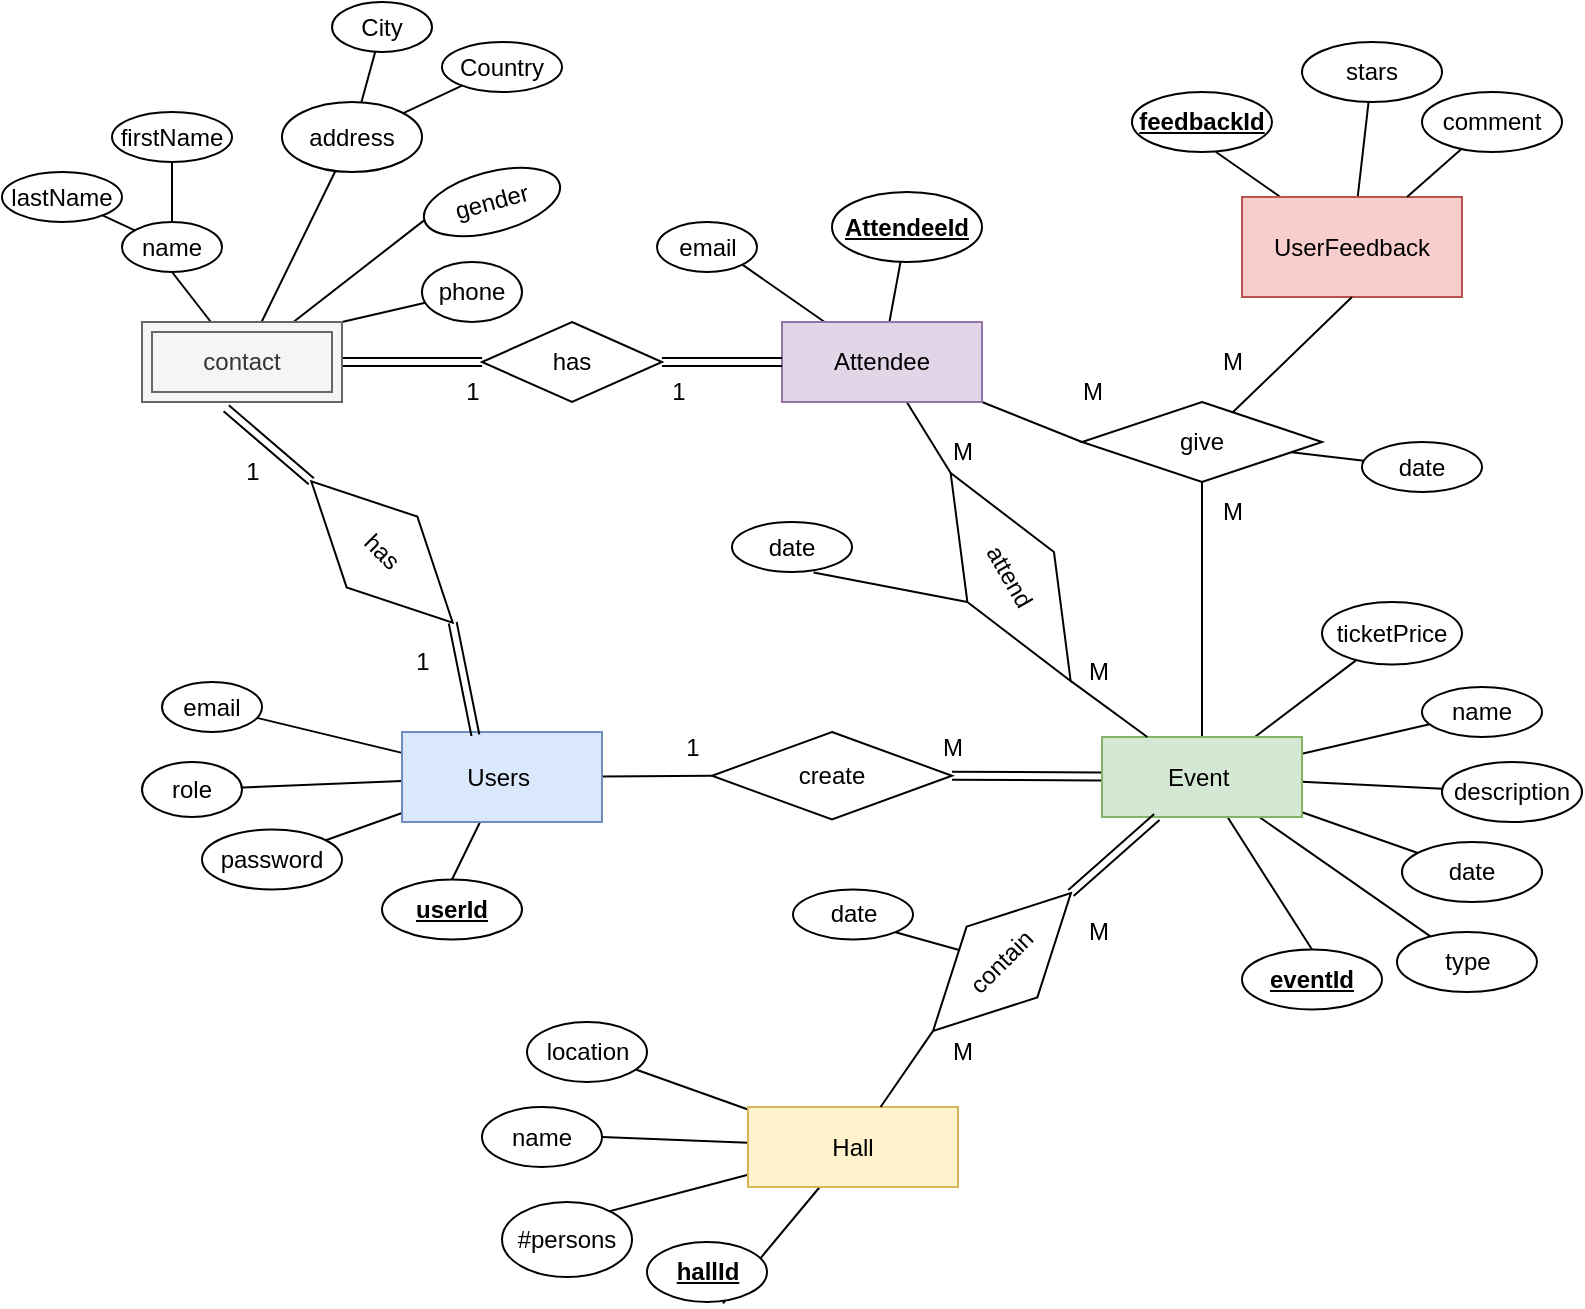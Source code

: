 <mxfile version="20.8.10" type="device"><diagram id="R2lEEEUBdFMjLlhIrx00" name="Page-1"><mxGraphModel dx="951" dy="1705" grid="1" gridSize="10" guides="1" tooltips="1" connect="1" arrows="1" fold="1" page="1" pageScale="1" pageWidth="850" pageHeight="1100" math="0" shadow="0" extFonts="Permanent Marker^https://fonts.googleapis.com/css?family=Permanent+Marker"><root><mxCell id="0"/><mxCell id="1" parent="0"/><mxCell id="eepuzxJd1rdkxO1bOoiU-20" style="rounded=0;orthogonalLoop=1;jettySize=auto;html=1;endArrow=none;endFill=0;" parent="1" source="eepuzxJd1rdkxO1bOoiU-15" target="eepuzxJd1rdkxO1bOoiU-19" edge="1"><mxGeometry relative="1" as="geometry"/></mxCell><mxCell id="eepuzxJd1rdkxO1bOoiU-21" style="rounded=0;orthogonalLoop=1;jettySize=auto;html=1;endArrow=none;endFill=0;" parent="1" source="eepuzxJd1rdkxO1bOoiU-15" target="eepuzxJd1rdkxO1bOoiU-18" edge="1"><mxGeometry relative="1" as="geometry"/></mxCell><mxCell id="eepuzxJd1rdkxO1bOoiU-43" style="edgeStyle=none;rounded=0;orthogonalLoop=1;jettySize=auto;html=1;endArrow=none;endFill=0;entryX=0;entryY=0.5;entryDx=0;entryDy=0;" parent="1" source="eepuzxJd1rdkxO1bOoiU-15" edge="1" target="eepuzxJd1rdkxO1bOoiU-40"><mxGeometry relative="1" as="geometry"><mxPoint x="390" y="277.5" as="targetPoint"/></mxGeometry></mxCell><mxCell id="eepuzxJd1rdkxO1bOoiU-55" style="edgeStyle=none;rounded=0;orthogonalLoop=1;jettySize=auto;html=1;entryX=0.5;entryY=0;entryDx=0;entryDy=0;endArrow=none;endFill=0;" parent="1" source="eepuzxJd1rdkxO1bOoiU-15" target="eepuzxJd1rdkxO1bOoiU-54" edge="1"><mxGeometry relative="1" as="geometry"/></mxCell><mxCell id="xDdrglsRAbQzDFBrnbrR-13" style="edgeStyle=none;rounded=0;orthogonalLoop=1;jettySize=auto;html=1;endArrow=none;endFill=0;" edge="1" parent="1" source="eepuzxJd1rdkxO1bOoiU-15" target="xDdrglsRAbQzDFBrnbrR-12"><mxGeometry relative="1" as="geometry"/></mxCell><mxCell id="xDdrglsRAbQzDFBrnbrR-23" style="edgeStyle=none;rounded=0;orthogonalLoop=1;jettySize=auto;html=1;exitX=1;exitY=1;exitDx=0;exitDy=0;entryX=0;entryY=0.5;entryDx=0;entryDy=0;endArrow=none;endFill=0;" edge="1" parent="1" source="eepuzxJd1rdkxO1bOoiU-35" target="xDdrglsRAbQzDFBrnbrR-22"><mxGeometry relative="1" as="geometry"/></mxCell><mxCell id="eepuzxJd1rdkxO1bOoiU-15" value="Users&amp;nbsp;" style="whiteSpace=wrap;html=1;align=center;fillColor=#dae8fc;strokeColor=#6c8ebf;" parent="1" vertex="1"><mxGeometry x="200" y="255" width="100" height="45" as="geometry"/></mxCell><mxCell id="eepuzxJd1rdkxO1bOoiU-18" value="email" style="ellipse;whiteSpace=wrap;html=1;align=center;" parent="1" vertex="1"><mxGeometry x="80" y="230" width="50" height="25" as="geometry"/></mxCell><mxCell id="eepuzxJd1rdkxO1bOoiU-19" value="password" style="ellipse;whiteSpace=wrap;html=1;align=center;" parent="1" vertex="1"><mxGeometry x="100" y="303.75" width="70" height="30" as="geometry"/></mxCell><mxCell id="eepuzxJd1rdkxO1bOoiU-22" style="rounded=0;orthogonalLoop=1;jettySize=auto;html=1;endArrow=none;endFill=0;" parent="1" source="eepuzxJd1rdkxO1bOoiU-25" target="eepuzxJd1rdkxO1bOoiU-26" edge="1"><mxGeometry relative="1" as="geometry"/></mxCell><mxCell id="eepuzxJd1rdkxO1bOoiU-23" style="rounded=0;orthogonalLoop=1;jettySize=auto;html=1;endArrow=none;endFill=0;" parent="1" source="eepuzxJd1rdkxO1bOoiU-25" target="eepuzxJd1rdkxO1bOoiU-28" edge="1"><mxGeometry relative="1" as="geometry"/></mxCell><mxCell id="eepuzxJd1rdkxO1bOoiU-24" style="rounded=0;orthogonalLoop=1;jettySize=auto;html=1;endArrow=none;endFill=0;" parent="1" source="eepuzxJd1rdkxO1bOoiU-25" target="eepuzxJd1rdkxO1bOoiU-27" edge="1"><mxGeometry relative="1" as="geometry"/></mxCell><mxCell id="eepuzxJd1rdkxO1bOoiU-41" style="edgeStyle=none;rounded=0;orthogonalLoop=1;jettySize=auto;html=1;entryX=1;entryY=0.5;entryDx=0;entryDy=0;endArrow=none;endFill=0;shape=link;" parent="1" source="eepuzxJd1rdkxO1bOoiU-25" target="eepuzxJd1rdkxO1bOoiU-40" edge="1"><mxGeometry relative="1" as="geometry"/></mxCell><mxCell id="eepuzxJd1rdkxO1bOoiU-57" style="edgeStyle=none;rounded=0;orthogonalLoop=1;jettySize=auto;html=1;entryX=0.5;entryY=0;entryDx=0;entryDy=0;endArrow=none;endFill=0;" parent="1" source="eepuzxJd1rdkxO1bOoiU-25" target="eepuzxJd1rdkxO1bOoiU-56" edge="1"><mxGeometry relative="1" as="geometry"/></mxCell><mxCell id="xDdrglsRAbQzDFBrnbrR-15" style="edgeStyle=none;rounded=0;orthogonalLoop=1;jettySize=auto;html=1;endArrow=none;endFill=0;" edge="1" parent="1" source="eepuzxJd1rdkxO1bOoiU-25" target="xDdrglsRAbQzDFBrnbrR-14"><mxGeometry relative="1" as="geometry"/></mxCell><mxCell id="xDdrglsRAbQzDFBrnbrR-24" style="edgeStyle=none;rounded=0;orthogonalLoop=1;jettySize=auto;html=1;entryX=0.5;entryY=1;entryDx=0;entryDy=0;endArrow=none;endFill=0;" edge="1" parent="1" source="eepuzxJd1rdkxO1bOoiU-25" target="xDdrglsRAbQzDFBrnbrR-22"><mxGeometry relative="1" as="geometry"/></mxCell><mxCell id="xDdrglsRAbQzDFBrnbrR-38" style="edgeStyle=none;rounded=0;orthogonalLoop=1;jettySize=auto;html=1;endArrow=none;endFill=0;" edge="1" parent="1" source="eepuzxJd1rdkxO1bOoiU-25" target="xDdrglsRAbQzDFBrnbrR-37"><mxGeometry relative="1" as="geometry"/></mxCell><mxCell id="eepuzxJd1rdkxO1bOoiU-25" value="Event&amp;nbsp;" style="whiteSpace=wrap;html=1;align=center;fillColor=#d5e8d4;strokeColor=#82b366;" parent="1" vertex="1"><mxGeometry x="550" y="257.5" width="100" height="40" as="geometry"/></mxCell><mxCell id="eepuzxJd1rdkxO1bOoiU-26" value="name" style="ellipse;whiteSpace=wrap;html=1;align=center;" parent="1" vertex="1"><mxGeometry x="710" y="232.5" width="60" height="25" as="geometry"/></mxCell><mxCell id="eepuzxJd1rdkxO1bOoiU-27" value="description" style="ellipse;whiteSpace=wrap;html=1;align=center;" parent="1" vertex="1"><mxGeometry x="720" y="270" width="70" height="30" as="geometry"/></mxCell><mxCell id="eepuzxJd1rdkxO1bOoiU-28" value="date" style="ellipse;whiteSpace=wrap;html=1;align=center;" parent="1" vertex="1"><mxGeometry x="700" y="310" width="70" height="30" as="geometry"/></mxCell><mxCell id="eepuzxJd1rdkxO1bOoiU-33" style="rounded=0;orthogonalLoop=1;jettySize=auto;html=1;endArrow=none;endFill=0;exitX=1;exitY=0;exitDx=0;exitDy=0;" parent="1" source="xDdrglsRAbQzDFBrnbrR-55" target="eepuzxJd1rdkxO1bOoiU-37" edge="1"><mxGeometry relative="1" as="geometry"/></mxCell><mxCell id="eepuzxJd1rdkxO1bOoiU-47" style="edgeStyle=none;rounded=0;orthogonalLoop=1;jettySize=auto;html=1;entryX=0;entryY=0.5;entryDx=0;entryDy=0;endArrow=none;endFill=0;" parent="1" source="eepuzxJd1rdkxO1bOoiU-35" target="eepuzxJd1rdkxO1bOoiU-46" edge="1"><mxGeometry relative="1" as="geometry"><mxPoint x="477.574" y="95.074" as="targetPoint"/></mxGeometry></mxCell><mxCell id="eepuzxJd1rdkxO1bOoiU-60" style="edgeStyle=none;rounded=0;orthogonalLoop=1;jettySize=auto;html=1;endArrow=none;endFill=0;" parent="1" source="eepuzxJd1rdkxO1bOoiU-35" target="eepuzxJd1rdkxO1bOoiU-59" edge="1"><mxGeometry relative="1" as="geometry"><mxPoint x="452.4" y="26.98" as="targetPoint"/></mxGeometry></mxCell><mxCell id="xDdrglsRAbQzDFBrnbrR-89" style="edgeStyle=none;rounded=0;orthogonalLoop=1;jettySize=auto;html=1;entryX=1;entryY=1;entryDx=0;entryDy=0;endArrow=none;endFill=0;" edge="1" parent="1" source="eepuzxJd1rdkxO1bOoiU-35" target="xDdrglsRAbQzDFBrnbrR-88"><mxGeometry relative="1" as="geometry"/></mxCell><mxCell id="eepuzxJd1rdkxO1bOoiU-35" value="Attendee" style="whiteSpace=wrap;html=1;align=center;fillColor=#e1d5e7;strokeColor=#9673a6;" parent="1" vertex="1"><mxGeometry x="390" y="50" width="100" height="40" as="geometry"/></mxCell><mxCell id="eepuzxJd1rdkxO1bOoiU-36" value="firstName" style="ellipse;whiteSpace=wrap;html=1;align=center;" parent="1" vertex="1"><mxGeometry x="55" y="-55" width="60" height="25" as="geometry"/></mxCell><mxCell id="eepuzxJd1rdkxO1bOoiU-37" value="phone" style="ellipse;whiteSpace=wrap;html=1;align=center;" parent="1" vertex="1"><mxGeometry x="210" y="20" width="50" height="30" as="geometry"/></mxCell><mxCell id="eepuzxJd1rdkxO1bOoiU-40" value="create" style="shape=rhombus;perimeter=rhombusPerimeter;whiteSpace=wrap;html=1;align=center;" parent="1" vertex="1"><mxGeometry x="355" y="255" width="120" height="43.75" as="geometry"/></mxCell><mxCell id="eepuzxJd1rdkxO1bOoiU-44" value="1" style="text;html=1;align=center;verticalAlign=middle;resizable=0;points=[];autosize=1;strokeColor=none;fillColor=none;" parent="1" vertex="1"><mxGeometry x="330" y="247.5" width="30" height="30" as="geometry"/></mxCell><mxCell id="eepuzxJd1rdkxO1bOoiU-45" value="M" style="text;html=1;align=center;verticalAlign=middle;resizable=0;points=[];autosize=1;strokeColor=none;fillColor=none;" parent="1" vertex="1"><mxGeometry x="460" y="247.5" width="30" height="30" as="geometry"/></mxCell><mxCell id="eepuzxJd1rdkxO1bOoiU-49" style="edgeStyle=none;rounded=0;orthogonalLoop=1;jettySize=auto;html=1;exitX=1;exitY=0.5;exitDx=0;exitDy=0;endArrow=none;endFill=0;" parent="1" source="eepuzxJd1rdkxO1bOoiU-46" target="eepuzxJd1rdkxO1bOoiU-25" edge="1"><mxGeometry relative="1" as="geometry"/></mxCell><mxCell id="eepuzxJd1rdkxO1bOoiU-52" style="edgeStyle=none;rounded=0;orthogonalLoop=1;jettySize=auto;html=1;exitX=0.5;exitY=1;exitDx=0;exitDy=0;endArrow=none;endFill=0;entryX=0.68;entryY=1.008;entryDx=0;entryDy=0;entryPerimeter=0;" parent="1" source="eepuzxJd1rdkxO1bOoiU-46" target="eepuzxJd1rdkxO1bOoiU-53" edge="1"><mxGeometry relative="1" as="geometry"><mxPoint x="570" y="120" as="targetPoint"/></mxGeometry></mxCell><mxCell id="eepuzxJd1rdkxO1bOoiU-46" value="attend" style="shape=rhombus;perimeter=rhombusPerimeter;whiteSpace=wrap;html=1;align=center;rotation=60;" parent="1" vertex="1"><mxGeometry x="444.33" y="152.5" width="120" height="50" as="geometry"/></mxCell><mxCell id="eepuzxJd1rdkxO1bOoiU-50" value="M" style="text;html=1;align=center;verticalAlign=middle;resizable=0;points=[];autosize=1;strokeColor=none;fillColor=none;" parent="1" vertex="1"><mxGeometry x="465" y="100" width="30" height="30" as="geometry"/></mxCell><mxCell id="eepuzxJd1rdkxO1bOoiU-51" value="M" style="text;html=1;align=center;verticalAlign=middle;resizable=0;points=[];autosize=1;strokeColor=none;fillColor=none;" parent="1" vertex="1"><mxGeometry x="532.5" y="210" width="30" height="30" as="geometry"/></mxCell><mxCell id="eepuzxJd1rdkxO1bOoiU-53" value="date" style="ellipse;whiteSpace=wrap;html=1;align=center;" parent="1" vertex="1"><mxGeometry x="365" y="150" width="60" height="25" as="geometry"/></mxCell><mxCell id="eepuzxJd1rdkxO1bOoiU-54" value="&lt;b&gt;&lt;u&gt;userId&lt;/u&gt;&lt;/b&gt;" style="ellipse;whiteSpace=wrap;html=1;align=center;" parent="1" vertex="1"><mxGeometry x="190" y="328.75" width="70" height="30" as="geometry"/></mxCell><mxCell id="eepuzxJd1rdkxO1bOoiU-56" value="&lt;b&gt;&lt;u&gt;eventId&lt;/u&gt;&lt;/b&gt;" style="ellipse;whiteSpace=wrap;html=1;align=center;" parent="1" vertex="1"><mxGeometry x="620" y="363.75" width="70" height="30" as="geometry"/></mxCell><mxCell id="eepuzxJd1rdkxO1bOoiU-59" value="&lt;b&gt;&lt;u&gt;AttendeeId&lt;/u&gt;&lt;/b&gt;" style="ellipse;whiteSpace=wrap;html=1;align=center;" parent="1" vertex="1"><mxGeometry x="415" y="-15" width="75" height="35" as="geometry"/></mxCell><mxCell id="xDdrglsRAbQzDFBrnbrR-4" value="lastName" style="ellipse;whiteSpace=wrap;html=1;align=center;" vertex="1" parent="1"><mxGeometry y="-25" width="60" height="25" as="geometry"/></mxCell><mxCell id="xDdrglsRAbQzDFBrnbrR-12" value="role" style="ellipse;whiteSpace=wrap;html=1;align=center;" vertex="1" parent="1"><mxGeometry x="70" y="270" width="50" height="27.5" as="geometry"/></mxCell><mxCell id="xDdrglsRAbQzDFBrnbrR-14" value="ticketPrice" style="ellipse;whiteSpace=wrap;html=1;align=center;" vertex="1" parent="1"><mxGeometry x="660" y="190" width="70" height="31.25" as="geometry"/></mxCell><mxCell id="xDdrglsRAbQzDFBrnbrR-33" style="edgeStyle=none;rounded=0;orthogonalLoop=1;jettySize=auto;html=1;entryX=0.6;entryY=1;entryDx=0;entryDy=0;endArrow=none;endFill=0;entryPerimeter=0;" edge="1" parent="1" source="xDdrglsRAbQzDFBrnbrR-16" target="xDdrglsRAbQzDFBrnbrR-32"><mxGeometry relative="1" as="geometry"/></mxCell><mxCell id="xDdrglsRAbQzDFBrnbrR-35" style="edgeStyle=none;rounded=0;orthogonalLoop=1;jettySize=auto;html=1;endArrow=none;endFill=0;" edge="1" parent="1" source="xDdrglsRAbQzDFBrnbrR-16" target="xDdrglsRAbQzDFBrnbrR-34"><mxGeometry relative="1" as="geometry"/></mxCell><mxCell id="xDdrglsRAbQzDFBrnbrR-16" value="UserFeedback" style="rounded=0;whiteSpace=wrap;html=1;fillColor=#f8cecc;strokeColor=#b85450;" vertex="1" parent="1"><mxGeometry x="620" y="-12.5" width="110" height="50" as="geometry"/></mxCell><mxCell id="xDdrglsRAbQzDFBrnbrR-25" style="edgeStyle=none;rounded=0;orthogonalLoop=1;jettySize=auto;html=1;entryX=0.5;entryY=1;entryDx=0;entryDy=0;endArrow=none;endFill=0;" edge="1" parent="1" source="xDdrglsRAbQzDFBrnbrR-22" target="xDdrglsRAbQzDFBrnbrR-16"><mxGeometry relative="1" as="geometry"/></mxCell><mxCell id="xDdrglsRAbQzDFBrnbrR-22" value="give" style="shape=rhombus;perimeter=rhombusPerimeter;whiteSpace=wrap;html=1;align=center;" vertex="1" parent="1"><mxGeometry x="540" y="90" width="120" height="40" as="geometry"/></mxCell><mxCell id="xDdrglsRAbQzDFBrnbrR-27" style="edgeStyle=none;rounded=0;orthogonalLoop=1;jettySize=auto;html=1;endArrow=none;endFill=0;" edge="1" parent="1" source="xDdrglsRAbQzDFBrnbrR-26" target="xDdrglsRAbQzDFBrnbrR-22"><mxGeometry relative="1" as="geometry"/></mxCell><mxCell id="xDdrglsRAbQzDFBrnbrR-26" value="date" style="ellipse;whiteSpace=wrap;html=1;align=center;" vertex="1" parent="1"><mxGeometry x="680" y="110" width="60" height="25" as="geometry"/></mxCell><mxCell id="xDdrglsRAbQzDFBrnbrR-28" value="M" style="text;html=1;align=center;verticalAlign=middle;resizable=0;points=[];autosize=1;strokeColor=none;fillColor=none;" vertex="1" parent="1"><mxGeometry x="530" y="70" width="30" height="30" as="geometry"/></mxCell><mxCell id="xDdrglsRAbQzDFBrnbrR-29" value="M" style="text;html=1;align=center;verticalAlign=middle;resizable=0;points=[];autosize=1;strokeColor=none;fillColor=none;" vertex="1" parent="1"><mxGeometry x="600" y="130" width="30" height="30" as="geometry"/></mxCell><mxCell id="xDdrglsRAbQzDFBrnbrR-30" value="M" style="text;html=1;align=center;verticalAlign=middle;resizable=0;points=[];autosize=1;strokeColor=none;fillColor=none;" vertex="1" parent="1"><mxGeometry x="600" y="55" width="30" height="30" as="geometry"/></mxCell><mxCell id="xDdrglsRAbQzDFBrnbrR-32" value="&lt;b&gt;&lt;u&gt;feedbackId&lt;/u&gt;&lt;/b&gt;" style="ellipse;whiteSpace=wrap;html=1;align=center;" vertex="1" parent="1"><mxGeometry x="565" y="-65" width="70" height="30" as="geometry"/></mxCell><mxCell id="xDdrglsRAbQzDFBrnbrR-34" value="stars" style="ellipse;whiteSpace=wrap;html=1;align=center;" vertex="1" parent="1"><mxGeometry x="650" y="-90" width="70" height="30" as="geometry"/></mxCell><mxCell id="xDdrglsRAbQzDFBrnbrR-37" value="type" style="ellipse;whiteSpace=wrap;html=1;align=center;" vertex="1" parent="1"><mxGeometry x="697.5" y="355" width="70" height="30" as="geometry"/></mxCell><mxCell id="xDdrglsRAbQzDFBrnbrR-41" style="edgeStyle=none;rounded=0;orthogonalLoop=1;jettySize=auto;html=1;entryX=1;entryY=0.5;entryDx=0;entryDy=0;endArrow=none;endFill=0;" edge="1" parent="1" source="xDdrglsRAbQzDFBrnbrR-39" target="xDdrglsRAbQzDFBrnbrR-40"><mxGeometry relative="1" as="geometry"/></mxCell><mxCell id="xDdrglsRAbQzDFBrnbrR-43" style="edgeStyle=none;rounded=0;orthogonalLoop=1;jettySize=auto;html=1;endArrow=none;endFill=0;" edge="1" parent="1" source="xDdrglsRAbQzDFBrnbrR-39" target="xDdrglsRAbQzDFBrnbrR-42"><mxGeometry relative="1" as="geometry"/></mxCell><mxCell id="xDdrglsRAbQzDFBrnbrR-45" style="edgeStyle=none;rounded=0;orthogonalLoop=1;jettySize=auto;html=1;entryX=0;entryY=0.5;entryDx=0;entryDy=0;endArrow=none;endFill=0;" edge="1" parent="1" source="xDdrglsRAbQzDFBrnbrR-39" target="xDdrglsRAbQzDFBrnbrR-44"><mxGeometry relative="1" as="geometry"/></mxCell><mxCell id="xDdrglsRAbQzDFBrnbrR-47" style="edgeStyle=none;rounded=0;orthogonalLoop=1;jettySize=auto;html=1;entryX=0.633;entryY=1.023;entryDx=0;entryDy=0;endArrow=none;endFill=0;entryPerimeter=0;" edge="1" parent="1" source="xDdrglsRAbQzDFBrnbrR-39" target="xDdrglsRAbQzDFBrnbrR-46"><mxGeometry relative="1" as="geometry"/></mxCell><mxCell id="xDdrglsRAbQzDFBrnbrR-39" value="Hall" style="whiteSpace=wrap;html=1;align=center;fillColor=#fff2cc;strokeColor=#d6b656;" vertex="1" parent="1"><mxGeometry x="373" y="442.5" width="105" height="40" as="geometry"/></mxCell><mxCell id="xDdrglsRAbQzDFBrnbrR-40" value="name" style="ellipse;whiteSpace=wrap;html=1;align=center;" vertex="1" parent="1"><mxGeometry x="240" y="442.5" width="60" height="30" as="geometry"/></mxCell><mxCell id="xDdrglsRAbQzDFBrnbrR-42" value="location" style="ellipse;whiteSpace=wrap;html=1;align=center;" vertex="1" parent="1"><mxGeometry x="262.5" y="400" width="60" height="30" as="geometry"/></mxCell><mxCell id="xDdrglsRAbQzDFBrnbrR-44" value="#persons" style="ellipse;whiteSpace=wrap;html=1;align=center;" vertex="1" parent="1"><mxGeometry x="250" y="490" width="65" height="37.5" as="geometry"/></mxCell><mxCell id="xDdrglsRAbQzDFBrnbrR-46" value="&lt;b&gt;&lt;u&gt;hallId&lt;/u&gt;&lt;/b&gt;" style="ellipse;whiteSpace=wrap;html=1;align=center;" vertex="1" parent="1"><mxGeometry x="322.5" y="510" width="60" height="30" as="geometry"/></mxCell><mxCell id="xDdrglsRAbQzDFBrnbrR-49" style="edgeStyle=none;rounded=0;orthogonalLoop=1;jettySize=auto;html=1;endArrow=none;endFill=0;exitX=0;exitY=0.5;exitDx=0;exitDy=0;" edge="1" parent="1" source="xDdrglsRAbQzDFBrnbrR-48" target="xDdrglsRAbQzDFBrnbrR-39"><mxGeometry relative="1" as="geometry"/></mxCell><mxCell id="xDdrglsRAbQzDFBrnbrR-50" style="edgeStyle=none;rounded=0;orthogonalLoop=1;jettySize=auto;html=1;endArrow=none;endFill=0;exitX=1;exitY=0.5;exitDx=0;exitDy=0;shape=link;" edge="1" parent="1" source="xDdrglsRAbQzDFBrnbrR-48" target="eepuzxJd1rdkxO1bOoiU-25"><mxGeometry relative="1" as="geometry"/></mxCell><mxCell id="xDdrglsRAbQzDFBrnbrR-54" style="edgeStyle=none;rounded=0;orthogonalLoop=1;jettySize=auto;html=1;entryX=1;entryY=1;entryDx=0;entryDy=0;endArrow=none;endFill=0;" edge="1" parent="1" source="xDdrglsRAbQzDFBrnbrR-48" target="xDdrglsRAbQzDFBrnbrR-53"><mxGeometry relative="1" as="geometry"/></mxCell><mxCell id="xDdrglsRAbQzDFBrnbrR-48" value="contain" style="shape=rhombus;perimeter=rhombusPerimeter;whiteSpace=wrap;html=1;align=center;rotation=-45;" vertex="1" parent="1"><mxGeometry x="451.25" y="345" width="97.5" height="50" as="geometry"/></mxCell><mxCell id="xDdrglsRAbQzDFBrnbrR-51" value="M" style="text;html=1;align=center;verticalAlign=middle;resizable=0;points=[];autosize=1;strokeColor=none;fillColor=none;" vertex="1" parent="1"><mxGeometry x="465" y="400" width="30" height="30" as="geometry"/></mxCell><mxCell id="xDdrglsRAbQzDFBrnbrR-52" value="M" style="text;html=1;align=center;verticalAlign=middle;resizable=0;points=[];autosize=1;strokeColor=none;fillColor=none;" vertex="1" parent="1"><mxGeometry x="532.5" y="340" width="30" height="30" as="geometry"/></mxCell><mxCell id="xDdrglsRAbQzDFBrnbrR-53" value="date" style="ellipse;whiteSpace=wrap;html=1;align=center;" vertex="1" parent="1"><mxGeometry x="395.5" y="333.75" width="60" height="25" as="geometry"/></mxCell><mxCell id="xDdrglsRAbQzDFBrnbrR-61" style="edgeStyle=none;rounded=0;orthogonalLoop=1;jettySize=auto;html=1;endArrow=none;endFill=0;" edge="1" parent="1" source="xDdrglsRAbQzDFBrnbrR-55" target="xDdrglsRAbQzDFBrnbrR-58"><mxGeometry relative="1" as="geometry"/></mxCell><mxCell id="xDdrglsRAbQzDFBrnbrR-64" style="edgeStyle=none;rounded=0;orthogonalLoop=1;jettySize=auto;html=1;entryX=0;entryY=0.5;entryDx=0;entryDy=0;endArrow=none;endFill=0;" edge="1" parent="1" source="xDdrglsRAbQzDFBrnbrR-55" target="xDdrglsRAbQzDFBrnbrR-63"><mxGeometry relative="1" as="geometry"/></mxCell><mxCell id="xDdrglsRAbQzDFBrnbrR-65" style="edgeStyle=none;rounded=0;orthogonalLoop=1;jettySize=auto;html=1;endArrow=none;endFill=0;entryX=0;entryY=0.5;entryDx=0;entryDy=0;shape=link;" edge="1" parent="1" source="xDdrglsRAbQzDFBrnbrR-55" target="xDdrglsRAbQzDFBrnbrR-66"><mxGeometry relative="1" as="geometry"><mxPoint x="170" y="60" as="targetPoint"/></mxGeometry></mxCell><mxCell id="xDdrglsRAbQzDFBrnbrR-85" style="edgeStyle=none;rounded=0;orthogonalLoop=1;jettySize=auto;html=1;entryX=0.5;entryY=1;entryDx=0;entryDy=0;endArrow=none;endFill=0;" edge="1" parent="1" source="xDdrglsRAbQzDFBrnbrR-55" target="xDdrglsRAbQzDFBrnbrR-81"><mxGeometry relative="1" as="geometry"/></mxCell><mxCell id="xDdrglsRAbQzDFBrnbrR-55" value="contact" style="shape=ext;margin=3;double=1;whiteSpace=wrap;html=1;align=center;fillColor=#f5f5f5;fontColor=#333333;strokeColor=#666666;" vertex="1" parent="1"><mxGeometry x="70" y="50" width="100" height="40" as="geometry"/></mxCell><mxCell id="xDdrglsRAbQzDFBrnbrR-56" style="edgeStyle=none;rounded=0;orthogonalLoop=1;jettySize=auto;html=1;endArrow=none;endFill=0;" edge="1" parent="1" source="xDdrglsRAbQzDFBrnbrR-58" target="xDdrglsRAbQzDFBrnbrR-59"><mxGeometry relative="1" as="geometry"/></mxCell><mxCell id="xDdrglsRAbQzDFBrnbrR-57" style="edgeStyle=none;rounded=0;orthogonalLoop=1;jettySize=auto;html=1;endArrow=none;endFill=0;" edge="1" parent="1" source="xDdrglsRAbQzDFBrnbrR-58" target="xDdrglsRAbQzDFBrnbrR-60"><mxGeometry relative="1" as="geometry"/></mxCell><mxCell id="xDdrglsRAbQzDFBrnbrR-58" value="address" style="ellipse;whiteSpace=wrap;html=1;align=center;" vertex="1" parent="1"><mxGeometry x="140" y="-60" width="70" height="35" as="geometry"/></mxCell><mxCell id="xDdrglsRAbQzDFBrnbrR-59" value="City" style="ellipse;whiteSpace=wrap;html=1;align=center;" vertex="1" parent="1"><mxGeometry x="165" y="-110" width="50" height="25" as="geometry"/></mxCell><mxCell id="xDdrglsRAbQzDFBrnbrR-60" value="Country" style="ellipse;whiteSpace=wrap;html=1;align=center;" vertex="1" parent="1"><mxGeometry x="220" y="-90" width="60" height="25" as="geometry"/></mxCell><mxCell id="xDdrglsRAbQzDFBrnbrR-63" value="gender" style="ellipse;whiteSpace=wrap;html=1;align=center;rotation=-15;" vertex="1" parent="1"><mxGeometry x="210" y="-25" width="70" height="30" as="geometry"/></mxCell><mxCell id="xDdrglsRAbQzDFBrnbrR-67" style="edgeStyle=none;rounded=0;orthogonalLoop=1;jettySize=auto;html=1;exitX=1;exitY=0.5;exitDx=0;exitDy=0;entryX=0;entryY=0.5;entryDx=0;entryDy=0;endArrow=none;endFill=0;shape=link;" edge="1" parent="1" source="xDdrglsRAbQzDFBrnbrR-66" target="eepuzxJd1rdkxO1bOoiU-35"><mxGeometry relative="1" as="geometry"/></mxCell><mxCell id="xDdrglsRAbQzDFBrnbrR-66" value="has" style="shape=rhombus;perimeter=rhombusPerimeter;whiteSpace=wrap;html=1;align=center;rotation=0;" vertex="1" parent="1"><mxGeometry x="240" y="50" width="90" height="40" as="geometry"/></mxCell><mxCell id="xDdrglsRAbQzDFBrnbrR-70" value="" style="edgeStyle=none;rounded=0;orthogonalLoop=1;jettySize=auto;html=1;endArrow=none;endFill=0;entryX=0.421;entryY=1.078;entryDx=0;entryDy=0;entryPerimeter=0;exitX=0;exitY=0.5;exitDx=0;exitDy=0;shape=link;" edge="1" parent="1" source="xDdrglsRAbQzDFBrnbrR-69" target="xDdrglsRAbQzDFBrnbrR-55"><mxGeometry relative="1" as="geometry"/></mxCell><mxCell id="xDdrglsRAbQzDFBrnbrR-71" style="edgeStyle=none;rounded=0;orthogonalLoop=1;jettySize=auto;html=1;exitX=1;exitY=0.5;exitDx=0;exitDy=0;entryX=0.367;entryY=0.036;entryDx=0;entryDy=0;entryPerimeter=0;endArrow=none;endFill=0;shape=link;" edge="1" parent="1" source="xDdrglsRAbQzDFBrnbrR-69" target="eepuzxJd1rdkxO1bOoiU-15"><mxGeometry relative="1" as="geometry"/></mxCell><mxCell id="xDdrglsRAbQzDFBrnbrR-69" value="has" style="shape=rhombus;perimeter=rhombusPerimeter;whiteSpace=wrap;html=1;align=center;rotation=45;" vertex="1" parent="1"><mxGeometry x="140" y="140" width="100" height="50" as="geometry"/></mxCell><mxCell id="xDdrglsRAbQzDFBrnbrR-72" value="1" style="text;html=1;align=center;verticalAlign=middle;resizable=0;points=[];autosize=1;strokeColor=none;fillColor=none;" vertex="1" parent="1"><mxGeometry x="220" y="70" width="30" height="30" as="geometry"/></mxCell><mxCell id="xDdrglsRAbQzDFBrnbrR-73" value="1" style="text;html=1;align=center;verticalAlign=middle;resizable=0;points=[];autosize=1;strokeColor=none;fillColor=none;" vertex="1" parent="1"><mxGeometry x="322.5" y="70" width="30" height="30" as="geometry"/></mxCell><mxCell id="xDdrglsRAbQzDFBrnbrR-74" value="1" style="text;html=1;align=center;verticalAlign=middle;resizable=0;points=[];autosize=1;strokeColor=none;fillColor=none;" vertex="1" parent="1"><mxGeometry x="110" y="110" width="30" height="30" as="geometry"/></mxCell><mxCell id="xDdrglsRAbQzDFBrnbrR-75" value="1" style="text;html=1;align=center;verticalAlign=middle;resizable=0;points=[];autosize=1;strokeColor=none;fillColor=none;" vertex="1" parent="1"><mxGeometry x="195" y="205" width="30" height="30" as="geometry"/></mxCell><mxCell id="xDdrglsRAbQzDFBrnbrR-77" style="edgeStyle=none;rounded=0;orthogonalLoop=1;jettySize=auto;html=1;entryX=0.75;entryY=0;entryDx=0;entryDy=0;endArrow=none;endFill=0;" edge="1" parent="1" source="xDdrglsRAbQzDFBrnbrR-76" target="xDdrglsRAbQzDFBrnbrR-16"><mxGeometry relative="1" as="geometry"/></mxCell><mxCell id="xDdrglsRAbQzDFBrnbrR-76" value="comment" style="ellipse;whiteSpace=wrap;html=1;align=center;" vertex="1" parent="1"><mxGeometry x="710" y="-65" width="70" height="30" as="geometry"/></mxCell><mxCell id="xDdrglsRAbQzDFBrnbrR-83" style="edgeStyle=none;rounded=0;orthogonalLoop=1;jettySize=auto;html=1;entryX=0.5;entryY=1;entryDx=0;entryDy=0;endArrow=none;endFill=0;" edge="1" parent="1" source="xDdrglsRAbQzDFBrnbrR-81" target="eepuzxJd1rdkxO1bOoiU-36"><mxGeometry relative="1" as="geometry"/></mxCell><mxCell id="xDdrglsRAbQzDFBrnbrR-84" style="edgeStyle=none;rounded=0;orthogonalLoop=1;jettySize=auto;html=1;endArrow=none;endFill=0;" edge="1" parent="1" source="xDdrglsRAbQzDFBrnbrR-81" target="xDdrglsRAbQzDFBrnbrR-4"><mxGeometry relative="1" as="geometry"/></mxCell><mxCell id="xDdrglsRAbQzDFBrnbrR-81" value="name" style="ellipse;whiteSpace=wrap;html=1;align=center;" vertex="1" parent="1"><mxGeometry x="60" width="50" height="25" as="geometry"/></mxCell><mxCell id="xDdrglsRAbQzDFBrnbrR-88" value="email" style="ellipse;whiteSpace=wrap;html=1;align=center;" vertex="1" parent="1"><mxGeometry x="327.5" width="50" height="25" as="geometry"/></mxCell></root></mxGraphModel></diagram></mxfile>